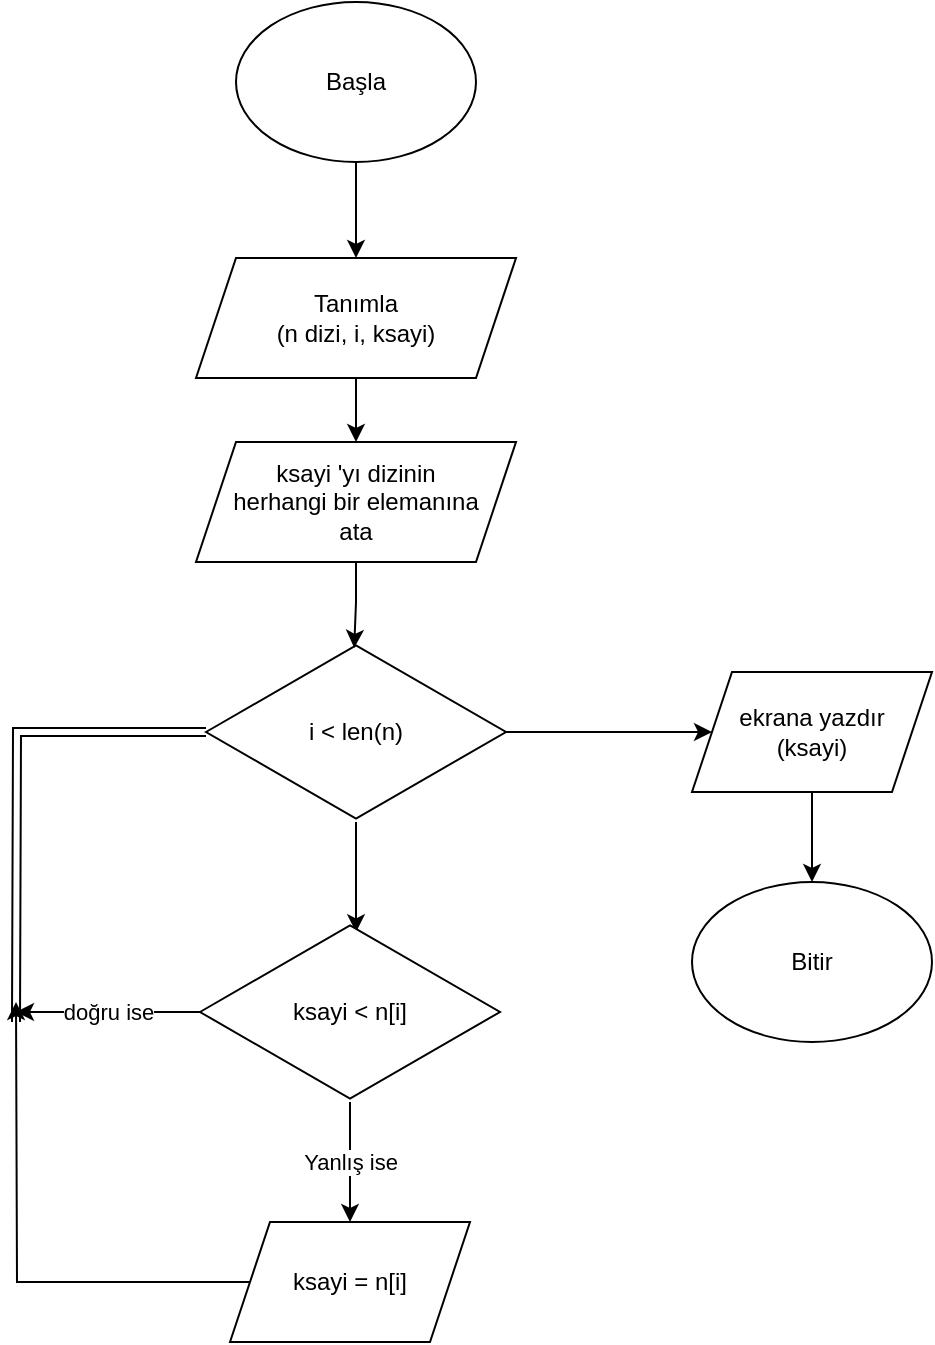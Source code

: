 <mxfile version="20.8.5" type="device"><diagram id="ck9Fqcl0s8qQoq65b0Oj" name="Sayfa -1"><mxGraphModel dx="1195" dy="652" grid="1" gridSize="10" guides="1" tooltips="1" connect="1" arrows="1" fold="1" page="1" pageScale="1" pageWidth="827" pageHeight="1169" math="0" shadow="0"><root><mxCell id="0"/><mxCell id="1" parent="0"/><mxCell id="DPfJYhzgQJGv7HZhK1PZ-1" style="edgeStyle=orthogonalEdgeStyle;rounded=0;orthogonalLoop=1;jettySize=auto;html=1;exitX=0.5;exitY=1;exitDx=0;exitDy=0;" edge="1" parent="1" source="DPfJYhzgQJGv7HZhK1PZ-2" target="DPfJYhzgQJGv7HZhK1PZ-4"><mxGeometry relative="1" as="geometry"/></mxCell><mxCell id="DPfJYhzgQJGv7HZhK1PZ-2" value="Başla" style="ellipse;whiteSpace=wrap;html=1;" vertex="1" parent="1"><mxGeometry x="350" y="10" width="120" height="80" as="geometry"/></mxCell><mxCell id="DPfJYhzgQJGv7HZhK1PZ-16" style="edgeStyle=orthogonalEdgeStyle;rounded=0;orthogonalLoop=1;jettySize=auto;html=1;entryX=0.5;entryY=0;entryDx=0;entryDy=0;" edge="1" parent="1" source="DPfJYhzgQJGv7HZhK1PZ-4" target="DPfJYhzgQJGv7HZhK1PZ-15"><mxGeometry relative="1" as="geometry"/></mxCell><mxCell id="DPfJYhzgQJGv7HZhK1PZ-4" value="&lt;div&gt;Tanımla&lt;/div&gt;&lt;div&gt;(n dizi, i, ksayi)&lt;br&gt;&lt;/div&gt;" style="shape=parallelogram;perimeter=parallelogramPerimeter;whiteSpace=wrap;html=1;fixedSize=1;" vertex="1" parent="1"><mxGeometry x="330" y="138" width="160" height="60" as="geometry"/></mxCell><mxCell id="DPfJYhzgQJGv7HZhK1PZ-6" style="edgeStyle=orthogonalEdgeStyle;rounded=0;orthogonalLoop=1;jettySize=auto;html=1;entryX=0.52;entryY=0.057;entryDx=0;entryDy=0;entryPerimeter=0;" edge="1" parent="1" source="DPfJYhzgQJGv7HZhK1PZ-9" target="DPfJYhzgQJGv7HZhK1PZ-12"><mxGeometry relative="1" as="geometry"><mxPoint x="410" y="460" as="targetPoint"/></mxGeometry></mxCell><mxCell id="DPfJYhzgQJGv7HZhK1PZ-7" style="edgeStyle=orthogonalEdgeStyle;rounded=0;orthogonalLoop=1;jettySize=auto;html=1;entryX=0;entryY=0.5;entryDx=0;entryDy=0;" edge="1" parent="1" source="DPfJYhzgQJGv7HZhK1PZ-9" target="DPfJYhzgQJGv7HZhK1PZ-20"><mxGeometry relative="1" as="geometry"><mxPoint x="620" y="375" as="targetPoint"/></mxGeometry></mxCell><mxCell id="DPfJYhzgQJGv7HZhK1PZ-8" style="edgeStyle=orthogonalEdgeStyle;rounded=0;orthogonalLoop=1;jettySize=auto;html=1;shape=link;" edge="1" parent="1" source="DPfJYhzgQJGv7HZhK1PZ-9"><mxGeometry relative="1" as="geometry"><mxPoint x="240" y="520" as="targetPoint"/></mxGeometry></mxCell><mxCell id="DPfJYhzgQJGv7HZhK1PZ-9" value="i &amp;lt; len(n)" style="html=1;whiteSpace=wrap;aspect=fixed;shape=isoRectangle;" vertex="1" parent="1"><mxGeometry x="335" y="330" width="150" height="90" as="geometry"/></mxCell><mxCell id="DPfJYhzgQJGv7HZhK1PZ-10" value="Yanlış ise" style="edgeStyle=orthogonalEdgeStyle;rounded=0;orthogonalLoop=1;jettySize=auto;html=1;entryX=0.5;entryY=0;entryDx=0;entryDy=0;" edge="1" parent="1" source="DPfJYhzgQJGv7HZhK1PZ-12" target="DPfJYhzgQJGv7HZhK1PZ-14"><mxGeometry relative="1" as="geometry"/></mxCell><mxCell id="DPfJYhzgQJGv7HZhK1PZ-11" value="doğru ise" style="edgeStyle=orthogonalEdgeStyle;rounded=0;orthogonalLoop=1;jettySize=auto;html=1;" edge="1" parent="1" source="DPfJYhzgQJGv7HZhK1PZ-12"><mxGeometry relative="1" as="geometry"><mxPoint x="240" y="515" as="targetPoint"/></mxGeometry></mxCell><mxCell id="DPfJYhzgQJGv7HZhK1PZ-12" value="ksayi &amp;lt; n[i]" style="html=1;whiteSpace=wrap;aspect=fixed;shape=isoRectangle;" vertex="1" parent="1"><mxGeometry x="332" y="470" width="150" height="90" as="geometry"/></mxCell><mxCell id="DPfJYhzgQJGv7HZhK1PZ-13" style="edgeStyle=orthogonalEdgeStyle;rounded=0;orthogonalLoop=1;jettySize=auto;html=1;" edge="1" parent="1" source="DPfJYhzgQJGv7HZhK1PZ-14"><mxGeometry relative="1" as="geometry"><mxPoint x="240" y="510" as="targetPoint"/></mxGeometry></mxCell><mxCell id="DPfJYhzgQJGv7HZhK1PZ-14" value="ksayi = n[i]" style="shape=parallelogram;perimeter=parallelogramPerimeter;whiteSpace=wrap;html=1;fixedSize=1;" vertex="1" parent="1"><mxGeometry x="347" y="620" width="120" height="60" as="geometry"/></mxCell><mxCell id="DPfJYhzgQJGv7HZhK1PZ-17" style="edgeStyle=orthogonalEdgeStyle;rounded=0;orthogonalLoop=1;jettySize=auto;html=1;entryX=0.494;entryY=0.033;entryDx=0;entryDy=0;entryPerimeter=0;" edge="1" parent="1" source="DPfJYhzgQJGv7HZhK1PZ-15" target="DPfJYhzgQJGv7HZhK1PZ-9"><mxGeometry relative="1" as="geometry"/></mxCell><mxCell id="DPfJYhzgQJGv7HZhK1PZ-15" value="&lt;div&gt;ksayi 'yı dizinin&lt;/div&gt;&lt;div&gt;herhangi bir elemanına&lt;/div&gt;&lt;div&gt;ata&lt;br&gt;&lt;/div&gt;" style="shape=parallelogram;perimeter=parallelogramPerimeter;whiteSpace=wrap;html=1;fixedSize=1;" vertex="1" parent="1"><mxGeometry x="330" y="230" width="160" height="60" as="geometry"/></mxCell><mxCell id="DPfJYhzgQJGv7HZhK1PZ-18" value="Bitir" style="ellipse;whiteSpace=wrap;html=1;" vertex="1" parent="1"><mxGeometry x="578" y="450" width="120" height="80" as="geometry"/></mxCell><mxCell id="DPfJYhzgQJGv7HZhK1PZ-19" style="edgeStyle=orthogonalEdgeStyle;rounded=0;orthogonalLoop=1;jettySize=auto;html=1;" edge="1" parent="1" source="DPfJYhzgQJGv7HZhK1PZ-20" target="DPfJYhzgQJGv7HZhK1PZ-18"><mxGeometry relative="1" as="geometry"/></mxCell><mxCell id="DPfJYhzgQJGv7HZhK1PZ-20" value="&lt;div&gt;ekrana yazdır&lt;/div&gt;&lt;div&gt;(ksayi)&lt;br&gt;&lt;/div&gt;" style="shape=parallelogram;perimeter=parallelogramPerimeter;whiteSpace=wrap;html=1;fixedSize=1;" vertex="1" parent="1"><mxGeometry x="578" y="345" width="120" height="60" as="geometry"/></mxCell></root></mxGraphModel></diagram></mxfile>
